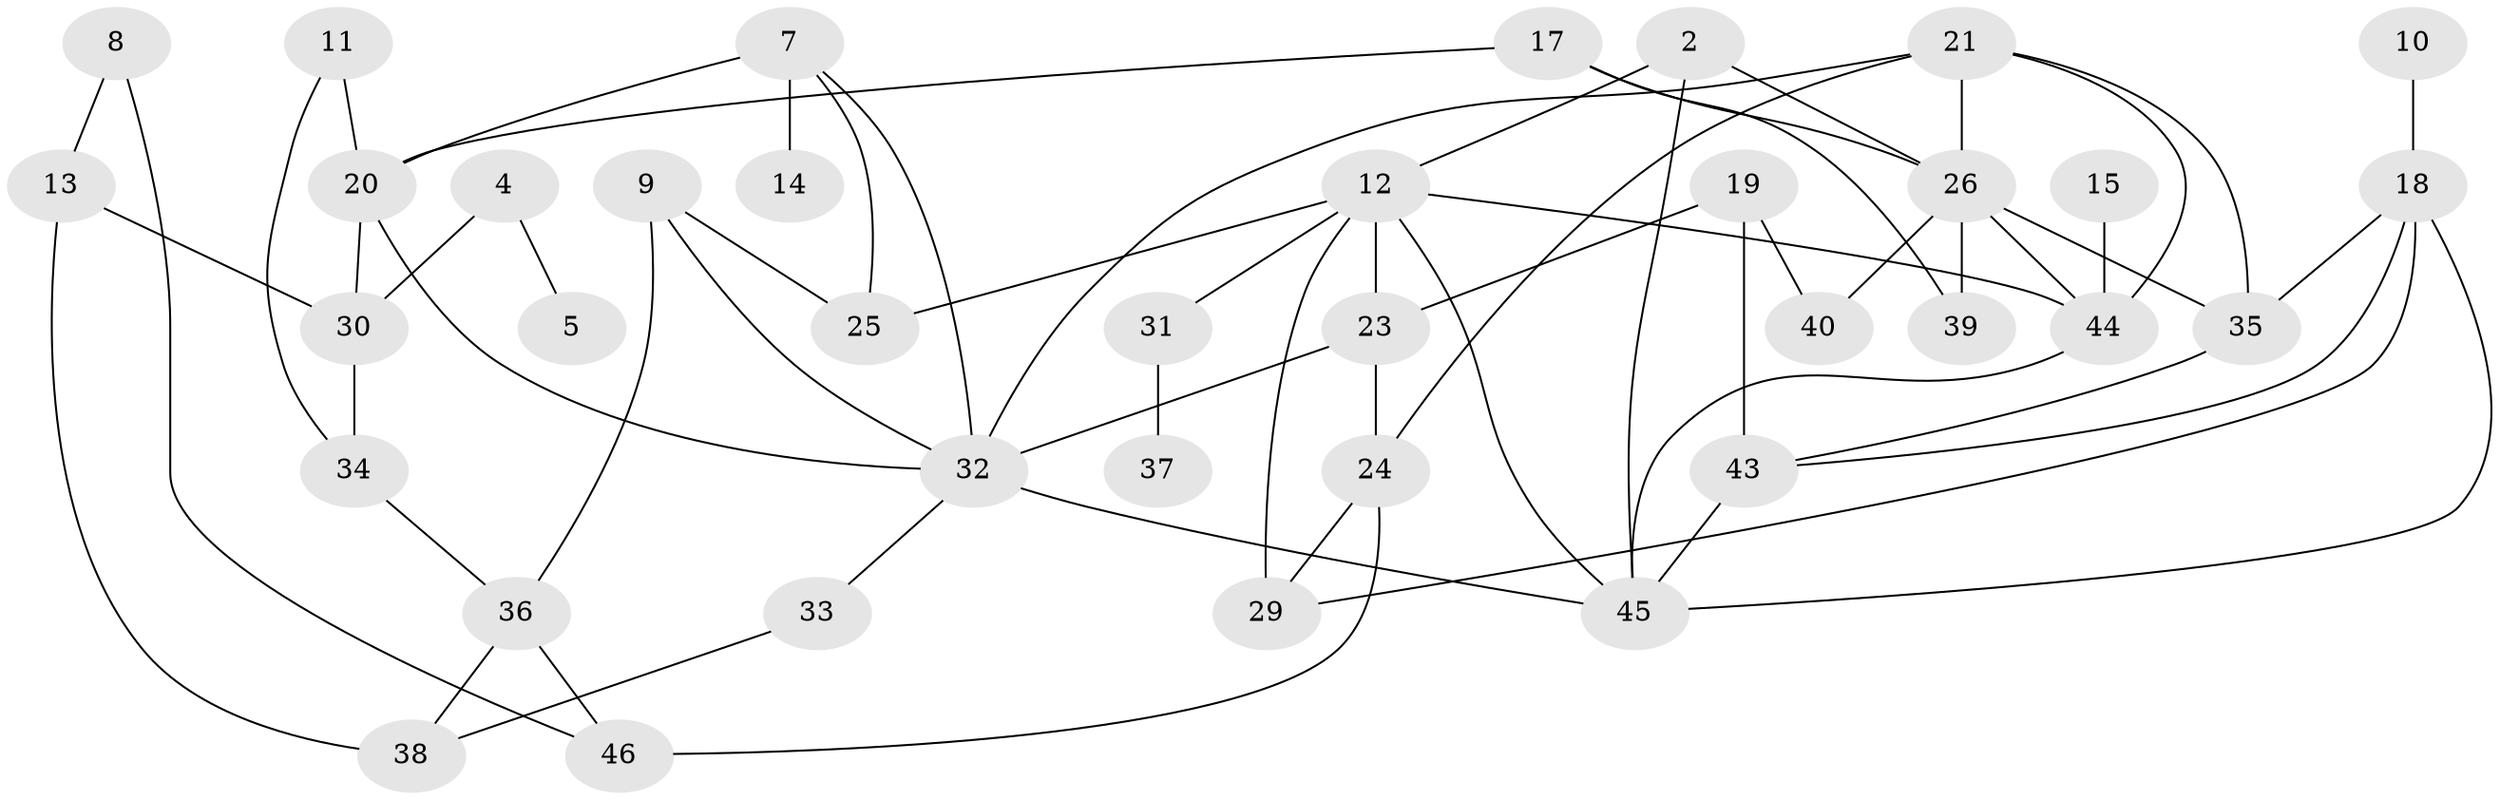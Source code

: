 // original degree distribution, {0: 0.07608695652173914, 2: 0.2826086956521739, 1: 0.20652173913043478, 5: 0.11956521739130435, 3: 0.16304347826086957, 4: 0.14130434782608695, 7: 0.010869565217391304}
// Generated by graph-tools (version 1.1) at 2025/00/03/09/25 03:00:51]
// undirected, 37 vertices, 62 edges
graph export_dot {
graph [start="1"]
  node [color=gray90,style=filled];
  2;
  4;
  5;
  7;
  8;
  9;
  10;
  11;
  12;
  13;
  14;
  15;
  17;
  18;
  19;
  20;
  21;
  23;
  24;
  25;
  26;
  29;
  30;
  31;
  32;
  33;
  34;
  35;
  36;
  37;
  38;
  39;
  40;
  43;
  44;
  45;
  46;
  2 -- 12 [weight=1.0];
  2 -- 26 [weight=1.0];
  2 -- 45 [weight=1.0];
  4 -- 5 [weight=1.0];
  4 -- 30 [weight=1.0];
  7 -- 14 [weight=1.0];
  7 -- 20 [weight=2.0];
  7 -- 25 [weight=1.0];
  7 -- 32 [weight=1.0];
  8 -- 13 [weight=1.0];
  8 -- 46 [weight=1.0];
  9 -- 25 [weight=1.0];
  9 -- 32 [weight=1.0];
  9 -- 36 [weight=1.0];
  10 -- 18 [weight=1.0];
  11 -- 20 [weight=1.0];
  11 -- 34 [weight=1.0];
  12 -- 23 [weight=1.0];
  12 -- 25 [weight=1.0];
  12 -- 29 [weight=1.0];
  12 -- 31 [weight=1.0];
  12 -- 44 [weight=1.0];
  12 -- 45 [weight=1.0];
  13 -- 30 [weight=2.0];
  13 -- 38 [weight=2.0];
  15 -- 44 [weight=1.0];
  17 -- 20 [weight=1.0];
  17 -- 26 [weight=1.0];
  17 -- 39 [weight=1.0];
  18 -- 29 [weight=1.0];
  18 -- 35 [weight=1.0];
  18 -- 43 [weight=1.0];
  18 -- 45 [weight=1.0];
  19 -- 23 [weight=1.0];
  19 -- 40 [weight=1.0];
  19 -- 43 [weight=3.0];
  20 -- 30 [weight=1.0];
  20 -- 32 [weight=1.0];
  21 -- 24 [weight=1.0];
  21 -- 26 [weight=1.0];
  21 -- 32 [weight=1.0];
  21 -- 35 [weight=1.0];
  21 -- 44 [weight=1.0];
  23 -- 24 [weight=1.0];
  23 -- 32 [weight=1.0];
  24 -- 29 [weight=1.0];
  24 -- 46 [weight=2.0];
  26 -- 35 [weight=1.0];
  26 -- 39 [weight=1.0];
  26 -- 40 [weight=1.0];
  26 -- 44 [weight=1.0];
  30 -- 34 [weight=1.0];
  31 -- 37 [weight=1.0];
  32 -- 33 [weight=1.0];
  32 -- 45 [weight=1.0];
  33 -- 38 [weight=1.0];
  34 -- 36 [weight=1.0];
  35 -- 43 [weight=1.0];
  36 -- 38 [weight=1.0];
  36 -- 46 [weight=1.0];
  43 -- 45 [weight=2.0];
  44 -- 45 [weight=1.0];
}
